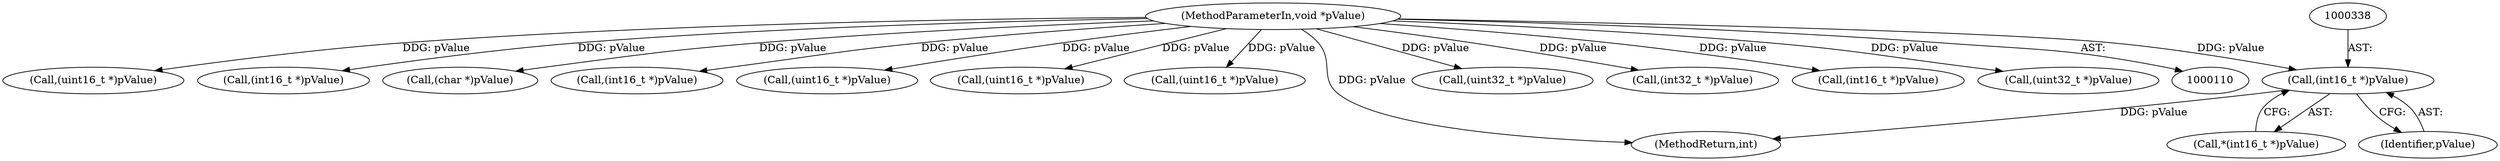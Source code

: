 digraph "0_Android_321ea5257e37c8edb26e66fe4ee78cca4cd915fe@pointer" {
"1000337" [label="(Call,(int16_t *)pValue)"];
"1000114" [label="(MethodParameterIn,void *pValue)"];
"1000446" [label="(Call,(uint16_t *)pValue)"];
"1000513" [label="(Call,(int16_t *)pValue)"];
"1000481" [label="(Call,(char *)pValue)"];
"1000291" [label="(Call,(int16_t *)pValue)"];
"1000434" [label="(Call,(uint16_t *)pValue)"];
"1000336" [label="(Call,*(int16_t *)pValue)"];
"1000281" [label="(Call,(uint16_t *)pValue)"];
"1000457" [label="(Call,(uint16_t *)pValue)"];
"1000567" [label="(MethodReturn,int)"];
"1000422" [label="(Call,(uint32_t *)pValue)"];
"1000378" [label="(Call,(int32_t *)pValue)"];
"1000299" [label="(Call,(int16_t *)pValue)"];
"1000418" [label="(Call,(uint32_t *)pValue)"];
"1000337" [label="(Call,(int16_t *)pValue)"];
"1000339" [label="(Identifier,pValue)"];
"1000114" [label="(MethodParameterIn,void *pValue)"];
"1000337" -> "1000336"  [label="AST: "];
"1000337" -> "1000339"  [label="CFG: "];
"1000338" -> "1000337"  [label="AST: "];
"1000339" -> "1000337"  [label="AST: "];
"1000336" -> "1000337"  [label="CFG: "];
"1000337" -> "1000567"  [label="DDG: pValue"];
"1000114" -> "1000337"  [label="DDG: pValue"];
"1000114" -> "1000110"  [label="AST: "];
"1000114" -> "1000567"  [label="DDG: pValue"];
"1000114" -> "1000281"  [label="DDG: pValue"];
"1000114" -> "1000291"  [label="DDG: pValue"];
"1000114" -> "1000299"  [label="DDG: pValue"];
"1000114" -> "1000378"  [label="DDG: pValue"];
"1000114" -> "1000418"  [label="DDG: pValue"];
"1000114" -> "1000422"  [label="DDG: pValue"];
"1000114" -> "1000434"  [label="DDG: pValue"];
"1000114" -> "1000446"  [label="DDG: pValue"];
"1000114" -> "1000457"  [label="DDG: pValue"];
"1000114" -> "1000481"  [label="DDG: pValue"];
"1000114" -> "1000513"  [label="DDG: pValue"];
}
